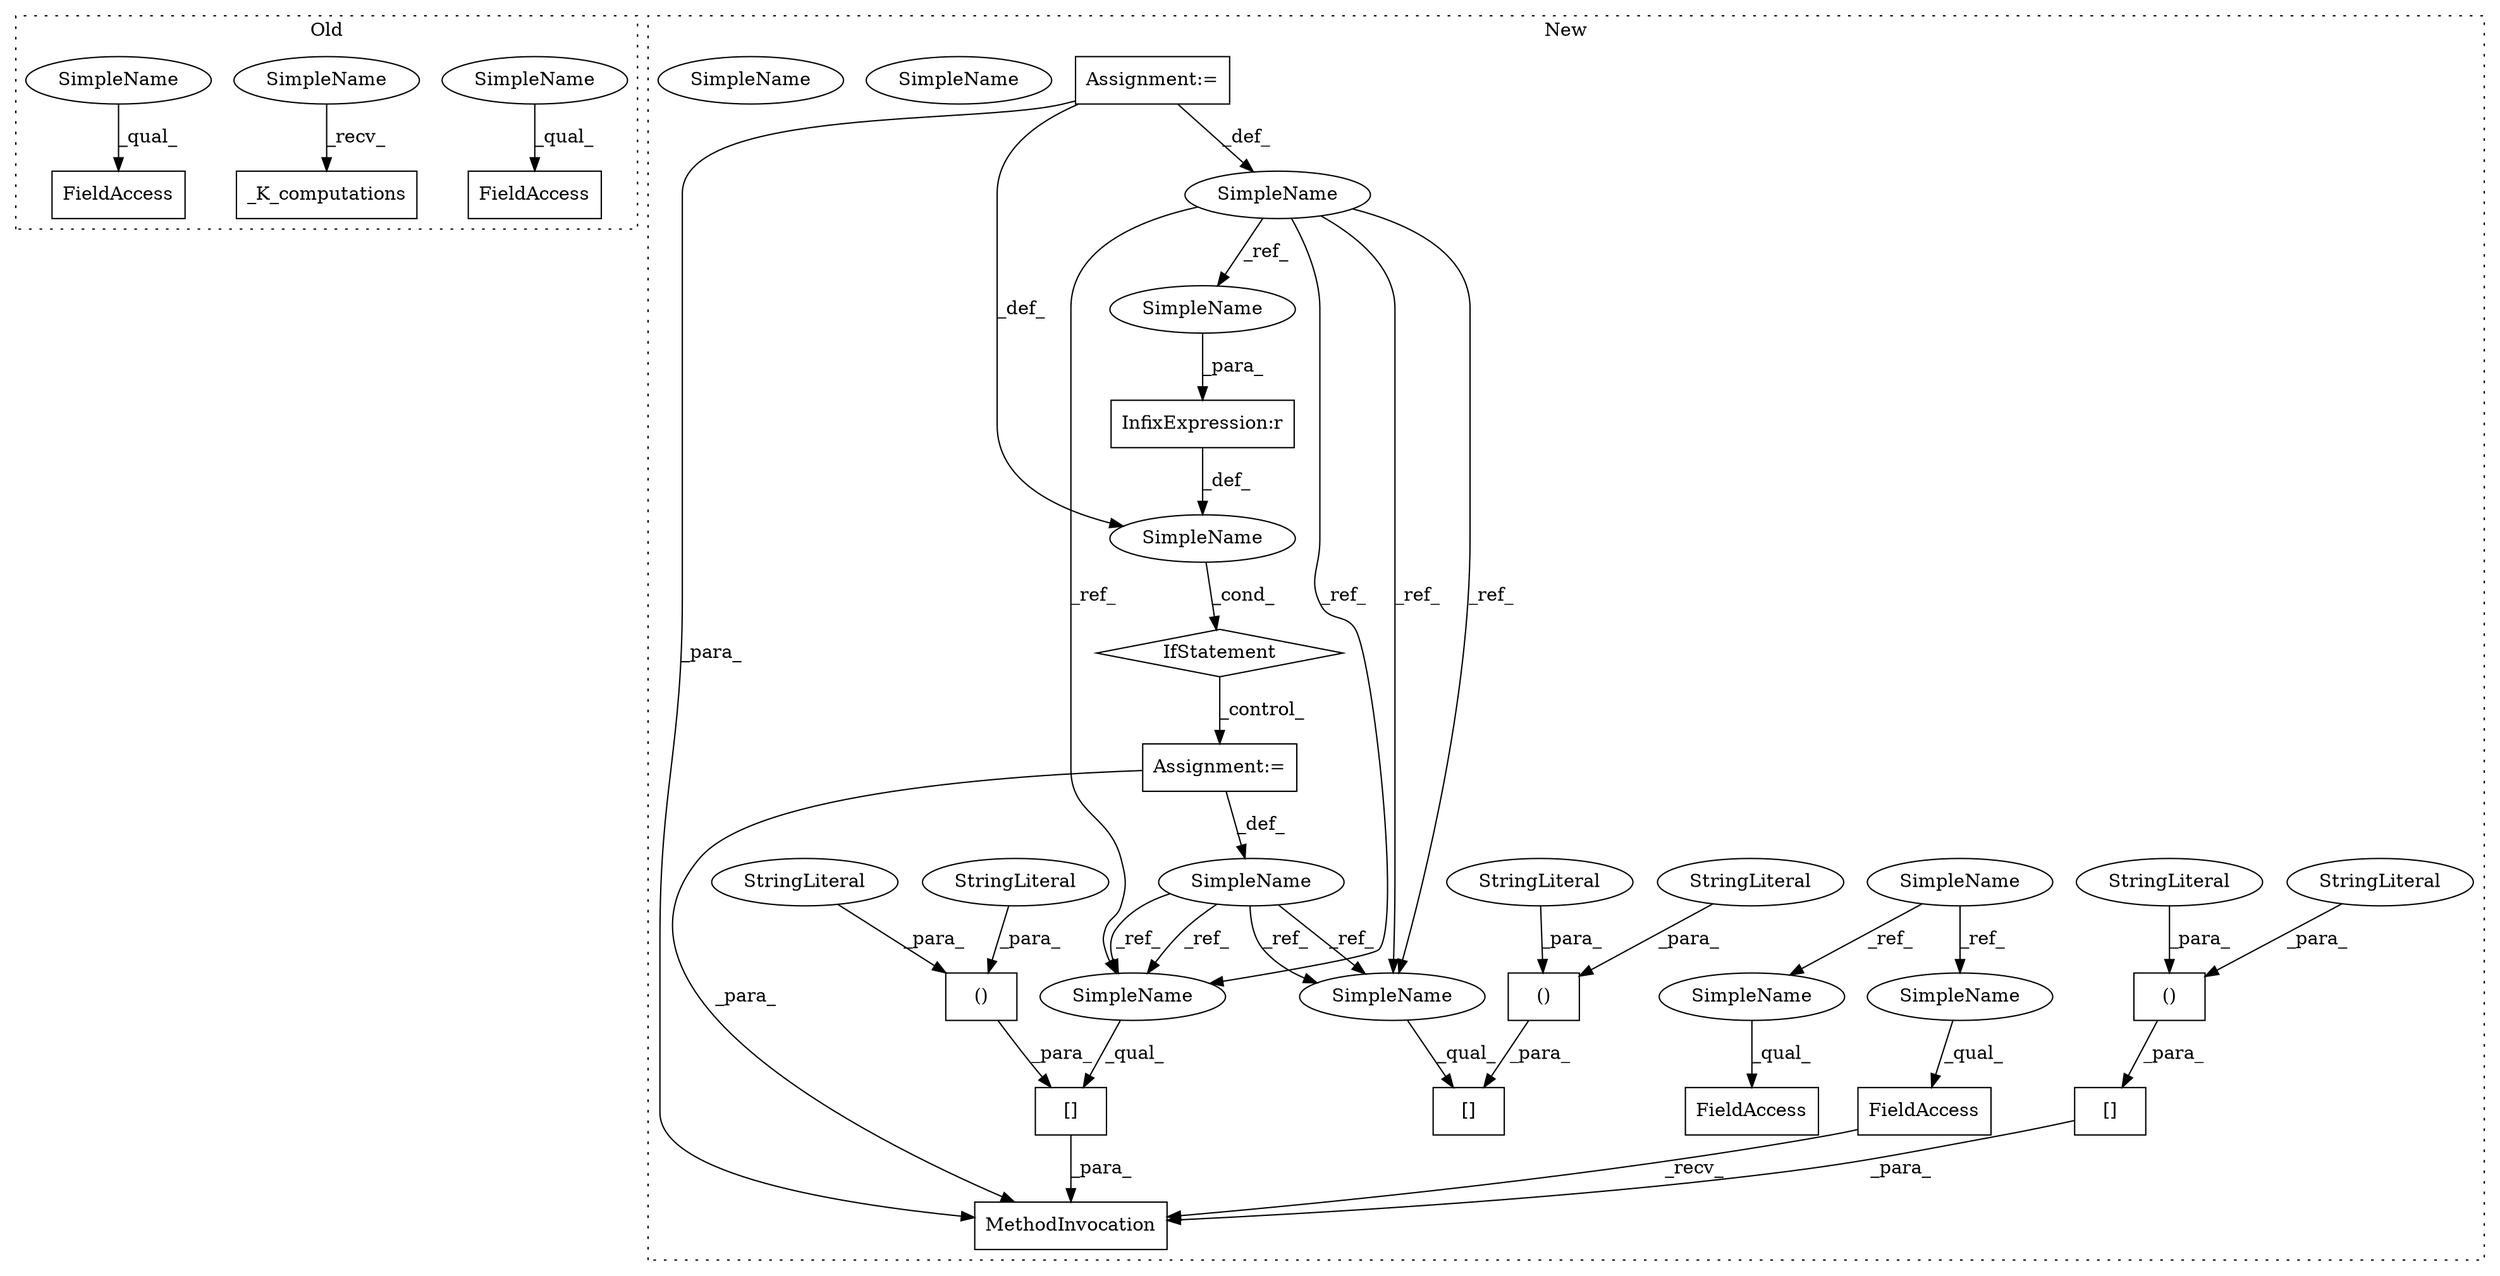 digraph G {
subgraph cluster0 {
1 [label="_K_computations" a="32" s="1285,1305" l="16,1" shape="box"];
23 [label="FieldAccess" a="22" s="1321" l="8" shape="box"];
24 [label="FieldAccess" a="22" s="1332" l="8" shape="box"];
31 [label="SimpleName" a="42" s="1332" l="4" shape="ellipse"];
32 [label="SimpleName" a="42" s="1280" l="4" shape="ellipse"];
33 [label="SimpleName" a="42" s="1321" l="4" shape="ellipse"];
label = "Old";
style="dotted";
}
subgraph cluster1 {
2 [label="IfStatement" a="25" s="1226,1240" l="4,2" shape="diamond"];
3 [label="InfixExpression:r" a="27" s="1232" l="4" shape="box"];
4 [label="SimpleName" a="42" s="1184" l="2" shape="ellipse"];
5 [label="[]" a="2" s="1416,1478" l="8,2" shape="box"];
6 [label="()" a="106" s="1424" l="54" shape="box"];
7 [label="[]" a="2" s="1569,1631" l="8,2" shape="box"];
8 [label="()" a="106" s="1577" l="54" shape="box"];
9 [label="SimpleName" a="42" s="" l="" shape="ellipse"];
10 [label="Assignment:=" a="7" s="1252" l="1" shape="box"];
11 [label="SimpleName" a="42" s="1250" l="2" shape="ellipse"];
12 [label="MethodInvocation" a="32" s="1350,1488" l="2,1" shape="box"];
13 [label="()" a="106" s="1359" l="54" shape="box"];
14 [label="[]" a="2" s="1352,1413" l="7,2" shape="box"];
15 [label="StringLiteral" a="45" s="1615" l="16" shape="ellipse"];
16 [label="StringLiteral" a="45" s="1462" l="16" shape="ellipse"];
17 [label="StringLiteral" a="45" s="1359" l="25" shape="ellipse"];
18 [label="StringLiteral" a="45" s="1424" l="25" shape="ellipse"];
19 [label="StringLiteral" a="45" s="1577" l="25" shape="ellipse"];
20 [label="StringLiteral" a="45" s="1397" l="16" shape="ellipse"];
21 [label="FieldAccess" a="22" s="1342" l="7" shape="box"];
22 [label="SimpleName" a="42" s="1139" l="4" shape="ellipse"];
25 [label="FieldAccess" a="22" s="1495" l="7" shape="box"];
26 [label="Assignment:=" a="7" s="1184" l="2" shape="box"];
27 [label="SimpleName" a="42" s="1495" l="4" shape="ellipse"];
28 [label="SimpleName" a="42" s="1342" l="4" shape="ellipse"];
29 [label="SimpleName" a="42" s="1569" l="2" shape="ellipse"];
30 [label="SimpleName" a="42" s="1416" l="2" shape="ellipse"];
34 [label="SimpleName" a="42" s="1569" l="2" shape="ellipse"];
35 [label="SimpleName" a="42" s="1230" l="2" shape="ellipse"];
36 [label="SimpleName" a="42" s="1416" l="2" shape="ellipse"];
label = "New";
style="dotted";
}
2 -> 10 [label="_control_"];
3 -> 9 [label="_def_"];
4 -> 35 [label="_ref_"];
4 -> 36 [label="_ref_"];
4 -> 34 [label="_ref_"];
4 -> 34 [label="_ref_"];
4 -> 36 [label="_ref_"];
5 -> 12 [label="_para_"];
6 -> 5 [label="_para_"];
8 -> 7 [label="_para_"];
9 -> 2 [label="_cond_"];
10 -> 11 [label="_def_"];
10 -> 12 [label="_para_"];
11 -> 34 [label="_ref_"];
11 -> 36 [label="_ref_"];
11 -> 34 [label="_ref_"];
11 -> 36 [label="_ref_"];
13 -> 14 [label="_para_"];
14 -> 12 [label="_para_"];
15 -> 8 [label="_para_"];
16 -> 6 [label="_para_"];
17 -> 13 [label="_para_"];
18 -> 6 [label="_para_"];
19 -> 8 [label="_para_"];
20 -> 13 [label="_para_"];
21 -> 12 [label="_recv_"];
22 -> 28 [label="_ref_"];
22 -> 27 [label="_ref_"];
26 -> 4 [label="_def_"];
26 -> 9 [label="_def_"];
26 -> 12 [label="_para_"];
27 -> 25 [label="_qual_"];
28 -> 21 [label="_qual_"];
31 -> 24 [label="_qual_"];
32 -> 1 [label="_recv_"];
33 -> 23 [label="_qual_"];
34 -> 7 [label="_qual_"];
35 -> 3 [label="_para_"];
36 -> 5 [label="_qual_"];
}